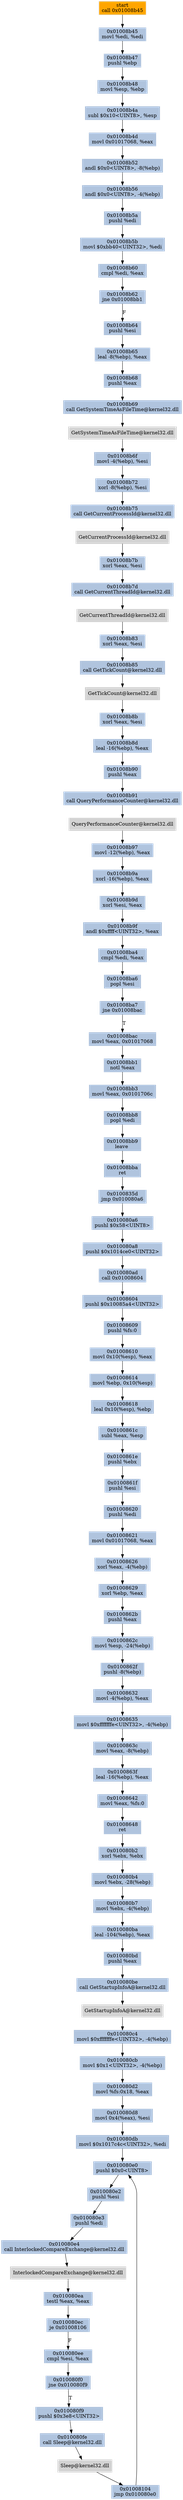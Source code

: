 digraph G {
node[shape=rectangle,style=filled,fillcolor=lightsteelblue,color=lightsteelblue]
bgcolor="transparent"
a0x01008358call_0x01008b45[label="start\ncall 0x01008b45",color="lightgrey",fillcolor="orange"];
a0x01008b45movl_edi_edi[label="0x01008b45\nmovl %edi, %edi"];
a0x01008b47pushl_ebp[label="0x01008b47\npushl %ebp"];
a0x01008b48movl_esp_ebp[label="0x01008b48\nmovl %esp, %ebp"];
a0x01008b4asubl_0x10UINT8_esp[label="0x01008b4a\nsubl $0x10<UINT8>, %esp"];
a0x01008b4dmovl_0x01017068_eax[label="0x01008b4d\nmovl 0x01017068, %eax"];
a0x01008b52andl_0x0UINT8__8ebp_[label="0x01008b52\nandl $0x0<UINT8>, -8(%ebp)"];
a0x01008b56andl_0x0UINT8__4ebp_[label="0x01008b56\nandl $0x0<UINT8>, -4(%ebp)"];
a0x01008b5apushl_edi[label="0x01008b5a\npushl %edi"];
a0x01008b5bmovl_0xbb40UINT32_edi[label="0x01008b5b\nmovl $0xbb40<UINT32>, %edi"];
a0x01008b60cmpl_edi_eax[label="0x01008b60\ncmpl %edi, %eax"];
a0x01008b62jne_0x01008bb1[label="0x01008b62\njne 0x01008bb1"];
a0x01008b64pushl_esi[label="0x01008b64\npushl %esi"];
a0x01008b65leal__8ebp__eax[label="0x01008b65\nleal -8(%ebp), %eax"];
a0x01008b68pushl_eax[label="0x01008b68\npushl %eax"];
a0x01008b69call_GetSystemTimeAsFileTime_kernel32_dll[label="0x01008b69\ncall GetSystemTimeAsFileTime@kernel32.dll"];
GetSystemTimeAsFileTime_kernel32_dll[label="GetSystemTimeAsFileTime@kernel32.dll",color="lightgrey",fillcolor="lightgrey"];
a0x01008b6fmovl__4ebp__esi[label="0x01008b6f\nmovl -4(%ebp), %esi"];
a0x01008b72xorl__8ebp__esi[label="0x01008b72\nxorl -8(%ebp), %esi"];
a0x01008b75call_GetCurrentProcessId_kernel32_dll[label="0x01008b75\ncall GetCurrentProcessId@kernel32.dll"];
GetCurrentProcessId_kernel32_dll[label="GetCurrentProcessId@kernel32.dll",color="lightgrey",fillcolor="lightgrey"];
a0x01008b7bxorl_eax_esi[label="0x01008b7b\nxorl %eax, %esi"];
a0x01008b7dcall_GetCurrentThreadId_kernel32_dll[label="0x01008b7d\ncall GetCurrentThreadId@kernel32.dll"];
GetCurrentThreadId_kernel32_dll[label="GetCurrentThreadId@kernel32.dll",color="lightgrey",fillcolor="lightgrey"];
a0x01008b83xorl_eax_esi[label="0x01008b83\nxorl %eax, %esi"];
a0x01008b85call_GetTickCount_kernel32_dll[label="0x01008b85\ncall GetTickCount@kernel32.dll"];
GetTickCount_kernel32_dll[label="GetTickCount@kernel32.dll",color="lightgrey",fillcolor="lightgrey"];
a0x01008b8bxorl_eax_esi[label="0x01008b8b\nxorl %eax, %esi"];
a0x01008b8dleal__16ebp__eax[label="0x01008b8d\nleal -16(%ebp), %eax"];
a0x01008b90pushl_eax[label="0x01008b90\npushl %eax"];
a0x01008b91call_QueryPerformanceCounter_kernel32_dll[label="0x01008b91\ncall QueryPerformanceCounter@kernel32.dll"];
QueryPerformanceCounter_kernel32_dll[label="QueryPerformanceCounter@kernel32.dll",color="lightgrey",fillcolor="lightgrey"];
a0x01008b97movl__12ebp__eax[label="0x01008b97\nmovl -12(%ebp), %eax"];
a0x01008b9axorl__16ebp__eax[label="0x01008b9a\nxorl -16(%ebp), %eax"];
a0x01008b9dxorl_esi_eax[label="0x01008b9d\nxorl %esi, %eax"];
a0x01008b9fandl_0xffffUINT32_eax[label="0x01008b9f\nandl $0xffff<UINT32>, %eax"];
a0x01008ba4cmpl_edi_eax[label="0x01008ba4\ncmpl %edi, %eax"];
a0x01008ba6popl_esi[label="0x01008ba6\npopl %esi"];
a0x01008ba7jne_0x01008bac[label="0x01008ba7\njne 0x01008bac"];
a0x01008bacmovl_eax_0x01017068[label="0x01008bac\nmovl %eax, 0x01017068"];
a0x01008bb1notl_eax[label="0x01008bb1\nnotl %eax"];
a0x01008bb3movl_eax_0x0101706c[label="0x01008bb3\nmovl %eax, 0x0101706c"];
a0x01008bb8popl_edi[label="0x01008bb8\npopl %edi"];
a0x01008bb9leave_[label="0x01008bb9\nleave "];
a0x01008bbaret[label="0x01008bba\nret"];
a0x0100835djmp_0x010080a6[label="0x0100835d\njmp 0x010080a6"];
a0x010080a6pushl_0x58UINT8[label="0x010080a6\npushl $0x58<UINT8>"];
a0x010080a8pushl_0x1014ce0UINT32[label="0x010080a8\npushl $0x1014ce0<UINT32>"];
a0x010080adcall_0x01008604[label="0x010080ad\ncall 0x01008604"];
a0x01008604pushl_0x10085a4UINT32[label="0x01008604\npushl $0x10085a4<UINT32>"];
a0x01008609pushl_fs_0[label="0x01008609\npushl %fs:0"];
a0x01008610movl_0x10esp__eax[label="0x01008610\nmovl 0x10(%esp), %eax"];
a0x01008614movl_ebp_0x10esp_[label="0x01008614\nmovl %ebp, 0x10(%esp)"];
a0x01008618leal_0x10esp__ebp[label="0x01008618\nleal 0x10(%esp), %ebp"];
a0x0100861csubl_eax_esp[label="0x0100861c\nsubl %eax, %esp"];
a0x0100861epushl_ebx[label="0x0100861e\npushl %ebx"];
a0x0100861fpushl_esi[label="0x0100861f\npushl %esi"];
a0x01008620pushl_edi[label="0x01008620\npushl %edi"];
a0x01008621movl_0x01017068_eax[label="0x01008621\nmovl 0x01017068, %eax"];
a0x01008626xorl_eax__4ebp_[label="0x01008626\nxorl %eax, -4(%ebp)"];
a0x01008629xorl_ebp_eax[label="0x01008629\nxorl %ebp, %eax"];
a0x0100862bpushl_eax[label="0x0100862b\npushl %eax"];
a0x0100862cmovl_esp__24ebp_[label="0x0100862c\nmovl %esp, -24(%ebp)"];
a0x0100862fpushl__8ebp_[label="0x0100862f\npushl -8(%ebp)"];
a0x01008632movl__4ebp__eax[label="0x01008632\nmovl -4(%ebp), %eax"];
a0x01008635movl_0xfffffffeUINT32__4ebp_[label="0x01008635\nmovl $0xfffffffe<UINT32>, -4(%ebp)"];
a0x0100863cmovl_eax__8ebp_[label="0x0100863c\nmovl %eax, -8(%ebp)"];
a0x0100863fleal__16ebp__eax[label="0x0100863f\nleal -16(%ebp), %eax"];
a0x01008642movl_eax_fs_0[label="0x01008642\nmovl %eax, %fs:0"];
a0x01008648ret[label="0x01008648\nret"];
a0x010080b2xorl_ebx_ebx[label="0x010080b2\nxorl %ebx, %ebx"];
a0x010080b4movl_ebx__28ebp_[label="0x010080b4\nmovl %ebx, -28(%ebp)"];
a0x010080b7movl_ebx__4ebp_[label="0x010080b7\nmovl %ebx, -4(%ebp)"];
a0x010080baleal__104ebp__eax[label="0x010080ba\nleal -104(%ebp), %eax"];
a0x010080bdpushl_eax[label="0x010080bd\npushl %eax"];
a0x010080becall_GetStartupInfoA_kernel32_dll[label="0x010080be\ncall GetStartupInfoA@kernel32.dll"];
GetStartupInfoA_kernel32_dll[label="GetStartupInfoA@kernel32.dll",color="lightgrey",fillcolor="lightgrey"];
a0x010080c4movl_0xfffffffeUINT32__4ebp_[label="0x010080c4\nmovl $0xfffffffe<UINT32>, -4(%ebp)"];
a0x010080cbmovl_0x1UINT32__4ebp_[label="0x010080cb\nmovl $0x1<UINT32>, -4(%ebp)"];
a0x010080d2movl_fs_0x18_eax[label="0x010080d2\nmovl %fs:0x18, %eax"];
a0x010080d8movl_0x4eax__esi[label="0x010080d8\nmovl 0x4(%eax), %esi"];
a0x010080dbmovl_0x1017c4cUINT32_edi[label="0x010080db\nmovl $0x1017c4c<UINT32>, %edi"];
a0x010080e0pushl_0x0UINT8[label="0x010080e0\npushl $0x0<UINT8>"];
a0x010080e2pushl_esi[label="0x010080e2\npushl %esi"];
a0x010080e3pushl_edi[label="0x010080e3\npushl %edi"];
a0x010080e4call_InterlockedCompareExchange_kernel32_dll[label="0x010080e4\ncall InterlockedCompareExchange@kernel32.dll"];
InterlockedCompareExchange_kernel32_dll[label="InterlockedCompareExchange@kernel32.dll",color="lightgrey",fillcolor="lightgrey"];
a0x010080eatestl_eax_eax[label="0x010080ea\ntestl %eax, %eax"];
a0x010080ecje_0x01008106[label="0x010080ec\nje 0x01008106"];
a0x010080eecmpl_esi_eax[label="0x010080ee\ncmpl %esi, %eax"];
a0x010080f0jne_0x010080f9[label="0x010080f0\njne 0x010080f9"];
a0x010080f9pushl_0x3e8UINT32[label="0x010080f9\npushl $0x3e8<UINT32>"];
a0x010080fecall_Sleep_kernel32_dll[label="0x010080fe\ncall Sleep@kernel32.dll"];
Sleep_kernel32_dll[label="Sleep@kernel32.dll",color="lightgrey",fillcolor="lightgrey"];
a0x01008104jmp_0x010080e0[label="0x01008104\njmp 0x010080e0"];
a0x01008358call_0x01008b45 -> a0x01008b45movl_edi_edi [color="#000000"];
a0x01008b45movl_edi_edi -> a0x01008b47pushl_ebp [color="#000000"];
a0x01008b47pushl_ebp -> a0x01008b48movl_esp_ebp [color="#000000"];
a0x01008b48movl_esp_ebp -> a0x01008b4asubl_0x10UINT8_esp [color="#000000"];
a0x01008b4asubl_0x10UINT8_esp -> a0x01008b4dmovl_0x01017068_eax [color="#000000"];
a0x01008b4dmovl_0x01017068_eax -> a0x01008b52andl_0x0UINT8__8ebp_ [color="#000000"];
a0x01008b52andl_0x0UINT8__8ebp_ -> a0x01008b56andl_0x0UINT8__4ebp_ [color="#000000"];
a0x01008b56andl_0x0UINT8__4ebp_ -> a0x01008b5apushl_edi [color="#000000"];
a0x01008b5apushl_edi -> a0x01008b5bmovl_0xbb40UINT32_edi [color="#000000"];
a0x01008b5bmovl_0xbb40UINT32_edi -> a0x01008b60cmpl_edi_eax [color="#000000"];
a0x01008b60cmpl_edi_eax -> a0x01008b62jne_0x01008bb1 [color="#000000"];
a0x01008b62jne_0x01008bb1 -> a0x01008b64pushl_esi [color="#000000",label="F"];
a0x01008b64pushl_esi -> a0x01008b65leal__8ebp__eax [color="#000000"];
a0x01008b65leal__8ebp__eax -> a0x01008b68pushl_eax [color="#000000"];
a0x01008b68pushl_eax -> a0x01008b69call_GetSystemTimeAsFileTime_kernel32_dll [color="#000000"];
a0x01008b69call_GetSystemTimeAsFileTime_kernel32_dll -> GetSystemTimeAsFileTime_kernel32_dll [color="#000000"];
GetSystemTimeAsFileTime_kernel32_dll -> a0x01008b6fmovl__4ebp__esi [color="#000000"];
a0x01008b6fmovl__4ebp__esi -> a0x01008b72xorl__8ebp__esi [color="#000000"];
a0x01008b72xorl__8ebp__esi -> a0x01008b75call_GetCurrentProcessId_kernel32_dll [color="#000000"];
a0x01008b75call_GetCurrentProcessId_kernel32_dll -> GetCurrentProcessId_kernel32_dll [color="#000000"];
GetCurrentProcessId_kernel32_dll -> a0x01008b7bxorl_eax_esi [color="#000000"];
a0x01008b7bxorl_eax_esi -> a0x01008b7dcall_GetCurrentThreadId_kernel32_dll [color="#000000"];
a0x01008b7dcall_GetCurrentThreadId_kernel32_dll -> GetCurrentThreadId_kernel32_dll [color="#000000"];
GetCurrentThreadId_kernel32_dll -> a0x01008b83xorl_eax_esi [color="#000000"];
a0x01008b83xorl_eax_esi -> a0x01008b85call_GetTickCount_kernel32_dll [color="#000000"];
a0x01008b85call_GetTickCount_kernel32_dll -> GetTickCount_kernel32_dll [color="#000000"];
GetTickCount_kernel32_dll -> a0x01008b8bxorl_eax_esi [color="#000000"];
a0x01008b8bxorl_eax_esi -> a0x01008b8dleal__16ebp__eax [color="#000000"];
a0x01008b8dleal__16ebp__eax -> a0x01008b90pushl_eax [color="#000000"];
a0x01008b90pushl_eax -> a0x01008b91call_QueryPerformanceCounter_kernel32_dll [color="#000000"];
a0x01008b91call_QueryPerformanceCounter_kernel32_dll -> QueryPerformanceCounter_kernel32_dll [color="#000000"];
QueryPerformanceCounter_kernel32_dll -> a0x01008b97movl__12ebp__eax [color="#000000"];
a0x01008b97movl__12ebp__eax -> a0x01008b9axorl__16ebp__eax [color="#000000"];
a0x01008b9axorl__16ebp__eax -> a0x01008b9dxorl_esi_eax [color="#000000"];
a0x01008b9dxorl_esi_eax -> a0x01008b9fandl_0xffffUINT32_eax [color="#000000"];
a0x01008b9fandl_0xffffUINT32_eax -> a0x01008ba4cmpl_edi_eax [color="#000000"];
a0x01008ba4cmpl_edi_eax -> a0x01008ba6popl_esi [color="#000000"];
a0x01008ba6popl_esi -> a0x01008ba7jne_0x01008bac [color="#000000"];
a0x01008ba7jne_0x01008bac -> a0x01008bacmovl_eax_0x01017068 [color="#000000",label="T"];
a0x01008bacmovl_eax_0x01017068 -> a0x01008bb1notl_eax [color="#000000"];
a0x01008bb1notl_eax -> a0x01008bb3movl_eax_0x0101706c [color="#000000"];
a0x01008bb3movl_eax_0x0101706c -> a0x01008bb8popl_edi [color="#000000"];
a0x01008bb8popl_edi -> a0x01008bb9leave_ [color="#000000"];
a0x01008bb9leave_ -> a0x01008bbaret [color="#000000"];
a0x01008bbaret -> a0x0100835djmp_0x010080a6 [color="#000000"];
a0x0100835djmp_0x010080a6 -> a0x010080a6pushl_0x58UINT8 [color="#000000"];
a0x010080a6pushl_0x58UINT8 -> a0x010080a8pushl_0x1014ce0UINT32 [color="#000000"];
a0x010080a8pushl_0x1014ce0UINT32 -> a0x010080adcall_0x01008604 [color="#000000"];
a0x010080adcall_0x01008604 -> a0x01008604pushl_0x10085a4UINT32 [color="#000000"];
a0x01008604pushl_0x10085a4UINT32 -> a0x01008609pushl_fs_0 [color="#000000"];
a0x01008609pushl_fs_0 -> a0x01008610movl_0x10esp__eax [color="#000000"];
a0x01008610movl_0x10esp__eax -> a0x01008614movl_ebp_0x10esp_ [color="#000000"];
a0x01008614movl_ebp_0x10esp_ -> a0x01008618leal_0x10esp__ebp [color="#000000"];
a0x01008618leal_0x10esp__ebp -> a0x0100861csubl_eax_esp [color="#000000"];
a0x0100861csubl_eax_esp -> a0x0100861epushl_ebx [color="#000000"];
a0x0100861epushl_ebx -> a0x0100861fpushl_esi [color="#000000"];
a0x0100861fpushl_esi -> a0x01008620pushl_edi [color="#000000"];
a0x01008620pushl_edi -> a0x01008621movl_0x01017068_eax [color="#000000"];
a0x01008621movl_0x01017068_eax -> a0x01008626xorl_eax__4ebp_ [color="#000000"];
a0x01008626xorl_eax__4ebp_ -> a0x01008629xorl_ebp_eax [color="#000000"];
a0x01008629xorl_ebp_eax -> a0x0100862bpushl_eax [color="#000000"];
a0x0100862bpushl_eax -> a0x0100862cmovl_esp__24ebp_ [color="#000000"];
a0x0100862cmovl_esp__24ebp_ -> a0x0100862fpushl__8ebp_ [color="#000000"];
a0x0100862fpushl__8ebp_ -> a0x01008632movl__4ebp__eax [color="#000000"];
a0x01008632movl__4ebp__eax -> a0x01008635movl_0xfffffffeUINT32__4ebp_ [color="#000000"];
a0x01008635movl_0xfffffffeUINT32__4ebp_ -> a0x0100863cmovl_eax__8ebp_ [color="#000000"];
a0x0100863cmovl_eax__8ebp_ -> a0x0100863fleal__16ebp__eax [color="#000000"];
a0x0100863fleal__16ebp__eax -> a0x01008642movl_eax_fs_0 [color="#000000"];
a0x01008642movl_eax_fs_0 -> a0x01008648ret [color="#000000"];
a0x01008648ret -> a0x010080b2xorl_ebx_ebx [color="#000000"];
a0x010080b2xorl_ebx_ebx -> a0x010080b4movl_ebx__28ebp_ [color="#000000"];
a0x010080b4movl_ebx__28ebp_ -> a0x010080b7movl_ebx__4ebp_ [color="#000000"];
a0x010080b7movl_ebx__4ebp_ -> a0x010080baleal__104ebp__eax [color="#000000"];
a0x010080baleal__104ebp__eax -> a0x010080bdpushl_eax [color="#000000"];
a0x010080bdpushl_eax -> a0x010080becall_GetStartupInfoA_kernel32_dll [color="#000000"];
a0x010080becall_GetStartupInfoA_kernel32_dll -> GetStartupInfoA_kernel32_dll [color="#000000"];
GetStartupInfoA_kernel32_dll -> a0x010080c4movl_0xfffffffeUINT32__4ebp_ [color="#000000"];
a0x010080c4movl_0xfffffffeUINT32__4ebp_ -> a0x010080cbmovl_0x1UINT32__4ebp_ [color="#000000"];
a0x010080cbmovl_0x1UINT32__4ebp_ -> a0x010080d2movl_fs_0x18_eax [color="#000000"];
a0x010080d2movl_fs_0x18_eax -> a0x010080d8movl_0x4eax__esi [color="#000000"];
a0x010080d8movl_0x4eax__esi -> a0x010080dbmovl_0x1017c4cUINT32_edi [color="#000000"];
a0x010080dbmovl_0x1017c4cUINT32_edi -> a0x010080e0pushl_0x0UINT8 [color="#000000"];
a0x010080e0pushl_0x0UINT8 -> a0x010080e2pushl_esi [color="#000000"];
a0x010080e2pushl_esi -> a0x010080e3pushl_edi [color="#000000"];
a0x010080e3pushl_edi -> a0x010080e4call_InterlockedCompareExchange_kernel32_dll [color="#000000"];
a0x010080e4call_InterlockedCompareExchange_kernel32_dll -> InterlockedCompareExchange_kernel32_dll [color="#000000"];
InterlockedCompareExchange_kernel32_dll -> a0x010080eatestl_eax_eax [color="#000000"];
a0x010080eatestl_eax_eax -> a0x010080ecje_0x01008106 [color="#000000"];
a0x010080ecje_0x01008106 -> a0x010080eecmpl_esi_eax [color="#000000",label="F"];
a0x010080eecmpl_esi_eax -> a0x010080f0jne_0x010080f9 [color="#000000"];
a0x010080f0jne_0x010080f9 -> a0x010080f9pushl_0x3e8UINT32 [color="#000000",label="T"];
a0x010080f9pushl_0x3e8UINT32 -> a0x010080fecall_Sleep_kernel32_dll [color="#000000"];
a0x010080fecall_Sleep_kernel32_dll -> Sleep_kernel32_dll [color="#000000"];
Sleep_kernel32_dll -> a0x01008104jmp_0x010080e0 [color="#000000"];
a0x01008104jmp_0x010080e0 -> a0x010080e0pushl_0x0UINT8 [color="#000000"];
}
